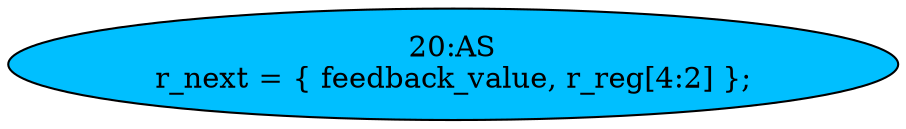 strict digraph "" {
	node [label="\N"];
	"20:AS"	[ast="<pyverilog.vparser.ast.Assign object at 0x7f34def4c150>",
		def_var="['r_next']",
		fillcolor=deepskyblue,
		label="20:AS
r_next = { feedback_value, r_reg[4:2] };",
		statements="[]",
		style=filled,
		typ=Assign,
		use_var="['feedback_value', 'r_reg']"];
}
